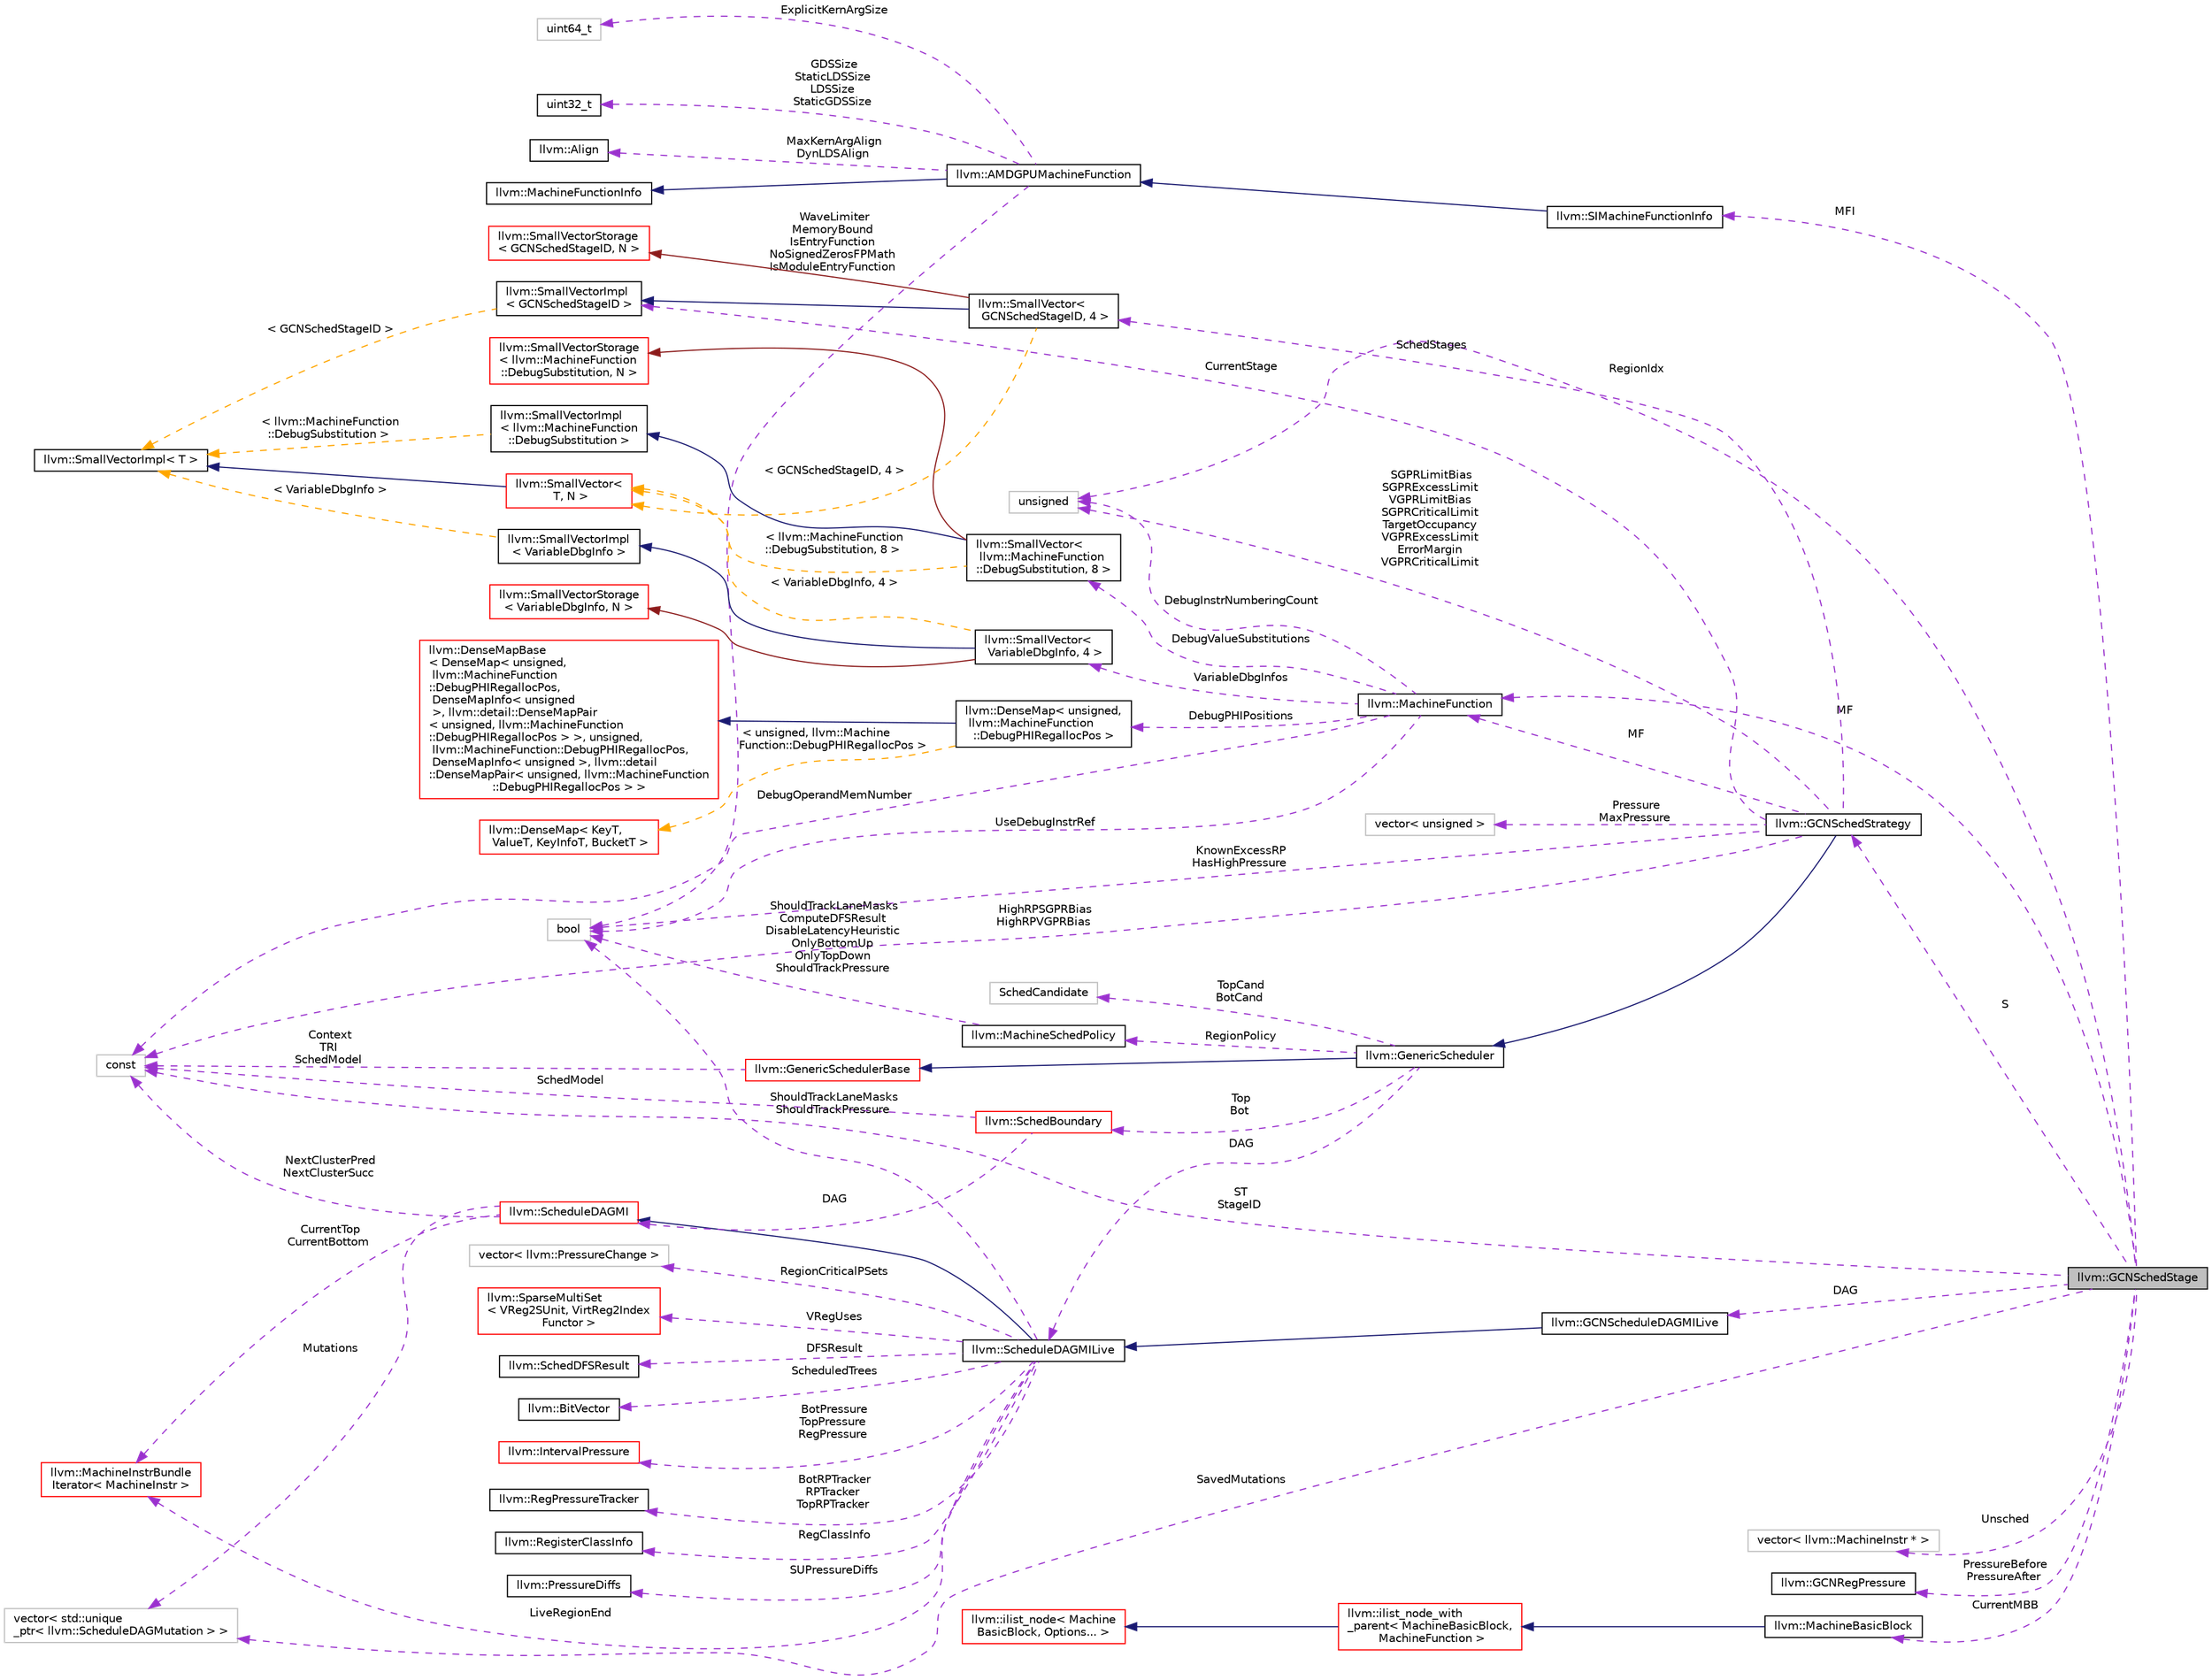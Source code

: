 digraph "llvm::GCNSchedStage"
{
 // LATEX_PDF_SIZE
  bgcolor="transparent";
  edge [fontname="Helvetica",fontsize="10",labelfontname="Helvetica",labelfontsize="10"];
  node [fontname="Helvetica",fontsize="10",shape=record];
  rankdir="LR";
  Node1 [label="llvm::GCNSchedStage",height=0.2,width=0.4,color="black", fillcolor="grey75", style="filled", fontcolor="black",tooltip=" "];
  Node2 -> Node1 [dir="back",color="darkorchid3",fontsize="10",style="dashed",label=" DAG" ,fontname="Helvetica"];
  Node2 [label="llvm::GCNScheduleDAGMILive",height=0.2,width=0.4,color="black",URL="$classllvm_1_1GCNScheduleDAGMILive.html",tooltip=" "];
  Node3 -> Node2 [dir="back",color="midnightblue",fontsize="10",style="solid",fontname="Helvetica"];
  Node3 [label="llvm::ScheduleDAGMILive",height=0.2,width=0.4,color="black",URL="$classllvm_1_1ScheduleDAGMILive.html",tooltip="ScheduleDAGMILive is an implementation of ScheduleDAGInstrs that schedules machine instructions while..."];
  Node4 -> Node3 [dir="back",color="midnightblue",fontsize="10",style="solid",fontname="Helvetica"];
  Node4 [label="llvm::ScheduleDAGMI",height=0.2,width=0.4,color="red",URL="$classllvm_1_1ScheduleDAGMI.html",tooltip="ScheduleDAGMI is an implementation of ScheduleDAGInstrs that simply schedules machine instructions ac..."];
  Node37 -> Node4 [dir="back",color="darkorchid3",fontsize="10",style="dashed",label=" CurrentTop\nCurrentBottom" ,fontname="Helvetica"];
  Node37 [label="llvm::MachineInstrBundle\lIterator\< MachineInstr \>",height=0.2,width=0.4,color="red",URL="$classllvm_1_1MachineInstrBundleIterator.html",tooltip=" "];
  Node74 -> Node4 [dir="back",color="darkorchid3",fontsize="10",style="dashed",label=" Mutations" ,fontname="Helvetica"];
  Node74 [label="vector\< std::unique\l_ptr\< llvm::ScheduleDAGMutation \> \>",height=0.2,width=0.4,color="grey75",tooltip=" "];
  Node23 -> Node4 [dir="back",color="darkorchid3",fontsize="10",style="dashed",label=" NextClusterPred\nNextClusterSucc" ,fontname="Helvetica"];
  Node23 [label="const",height=0.2,width=0.4,color="grey75",tooltip=" "];
  Node80 -> Node3 [dir="back",color="darkorchid3",fontsize="10",style="dashed",label=" BotPressure\nTopPressure\nRegPressure" ,fontname="Helvetica"];
  Node80 [label="llvm::IntervalPressure",height=0.2,width=0.4,color="red",URL="$structllvm_1_1IntervalPressure.html",tooltip="RegisterPressure computed within a region of instructions delimited by TopIdx and BottomIdx."];
  Node87 -> Node3 [dir="back",color="darkorchid3",fontsize="10",style="dashed",label=" BotRPTracker\nRPTracker\nTopRPTracker" ,fontname="Helvetica"];
  Node87 [label="llvm::RegPressureTracker",height=0.2,width=0.4,color="black",URL="$classllvm_1_1RegPressureTracker.html",tooltip="Track the current register pressure at some position in the instruction stream, and remember the high..."];
  Node37 -> Node3 [dir="back",color="darkorchid3",fontsize="10",style="dashed",label=" LiveRegionEnd" ,fontname="Helvetica"];
  Node88 -> Node3 [dir="back",color="darkorchid3",fontsize="10",style="dashed",label=" RegClassInfo" ,fontname="Helvetica"];
  Node88 [label="llvm::RegisterClassInfo",height=0.2,width=0.4,color="black",URL="$classllvm_1_1RegisterClassInfo.html",tooltip=" "];
  Node89 -> Node3 [dir="back",color="darkorchid3",fontsize="10",style="dashed",label=" SUPressureDiffs" ,fontname="Helvetica"];
  Node89 [label="llvm::PressureDiffs",height=0.2,width=0.4,color="black",URL="$classllvm_1_1PressureDiffs.html",tooltip="Array of PressureDiffs."];
  Node22 -> Node3 [dir="back",color="darkorchid3",fontsize="10",style="dashed",label=" ShouldTrackLaneMasks\nShouldTrackPressure" ,fontname="Helvetica"];
  Node22 [label="bool",height=0.2,width=0.4,color="grey75",tooltip=" "];
  Node90 -> Node3 [dir="back",color="darkorchid3",fontsize="10",style="dashed",label=" RegionCriticalPSets" ,fontname="Helvetica"];
  Node90 [label="vector\< llvm::PressureChange \>",height=0.2,width=0.4,color="grey75",tooltip=" "];
  Node71 -> Node3 [dir="back",color="darkorchid3",fontsize="10",style="dashed",label=" VRegUses" ,fontname="Helvetica"];
  Node71 [label="llvm::SparseMultiSet\l\< VReg2SUnit, VirtReg2Index\lFunctor \>",height=0.2,width=0.4,color="red",URL="$classllvm_1_1SparseMultiSet.html",tooltip=" "];
  Node91 -> Node3 [dir="back",color="darkorchid3",fontsize="10",style="dashed",label=" DFSResult" ,fontname="Helvetica"];
  Node91 [label="llvm::SchedDFSResult",height=0.2,width=0.4,color="black",URL="$classllvm_1_1SchedDFSResult.html",tooltip="Compute the values of each DAG node for various metrics during DFS."];
  Node92 -> Node3 [dir="back",color="darkorchid3",fontsize="10",style="dashed",label=" ScheduledTrees" ,fontname="Helvetica"];
  Node92 [label="llvm::BitVector",height=0.2,width=0.4,color="black",URL="$classllvm_1_1BitVector.html",tooltip=" "];
  Node7 -> Node1 [dir="back",color="darkorchid3",fontsize="10",style="dashed",label=" MF" ,fontname="Helvetica"];
  Node7 [label="llvm::MachineFunction",height=0.2,width=0.4,color="black",URL="$classllvm_1_1MachineFunction.html",tooltip=" "];
  Node8 -> Node7 [dir="back",color="darkorchid3",fontsize="10",style="dashed",label=" DebugValueSubstitutions" ,fontname="Helvetica"];
  Node8 [label="llvm::SmallVector\<\l llvm::MachineFunction\l::DebugSubstitution, 8 \>",height=0.2,width=0.4,color="black",URL="$classllvm_1_1SmallVector.html",tooltip=" "];
  Node9 -> Node8 [dir="back",color="midnightblue",fontsize="10",style="solid",fontname="Helvetica"];
  Node9 [label="llvm::SmallVectorImpl\l\< llvm::MachineFunction\l::DebugSubstitution \>",height=0.2,width=0.4,color="black",URL="$classllvm_1_1SmallVectorImpl.html",tooltip=" "];
  Node10 -> Node9 [dir="back",color="orange",fontsize="10",style="dashed",label=" \< llvm::MachineFunction\l::DebugSubstitution \>" ,fontname="Helvetica"];
  Node10 [label="llvm::SmallVectorImpl\< T \>",height=0.2,width=0.4,color="black",URL="$classllvm_1_1SmallVectorImpl.html",tooltip="This class consists of common code factored out of the SmallVector class to reduce code duplication b..."];
  Node11 -> Node8 [dir="back",color="firebrick4",fontsize="10",style="solid",fontname="Helvetica"];
  Node11 [label="llvm::SmallVectorStorage\l\< llvm::MachineFunction\l::DebugSubstitution, N \>",height=0.2,width=0.4,color="red",URL="$structllvm_1_1SmallVectorStorage.html",tooltip=" "];
  Node14 -> Node8 [dir="back",color="orange",fontsize="10",style="dashed",label=" \< llvm::MachineFunction\l::DebugSubstitution, 8 \>" ,fontname="Helvetica"];
  Node14 [label="llvm::SmallVector\<\l T, N \>",height=0.2,width=0.4,color="red",URL="$classllvm_1_1SmallVector.html",tooltip="This is a 'vector' (really, a variable-sized array), optimized for the case when the array is small."];
  Node10 -> Node14 [dir="back",color="midnightblue",fontsize="10",style="solid",fontname="Helvetica"];
  Node16 -> Node7 [dir="back",color="darkorchid3",fontsize="10",style="dashed",label=" DebugPHIPositions" ,fontname="Helvetica"];
  Node16 [label="llvm::DenseMap\< unsigned,\l llvm::MachineFunction\l::DebugPHIRegallocPos \>",height=0.2,width=0.4,color="black",URL="$classllvm_1_1DenseMap.html",tooltip=" "];
  Node17 -> Node16 [dir="back",color="midnightblue",fontsize="10",style="solid",fontname="Helvetica"];
  Node17 [label="llvm::DenseMapBase\l\< DenseMap\< unsigned,\l llvm::MachineFunction\l::DebugPHIRegallocPos,\l DenseMapInfo\< unsigned\l \>, llvm::detail::DenseMapPair\l\< unsigned, llvm::MachineFunction\l::DebugPHIRegallocPos \> \>, unsigned,\l llvm::MachineFunction::DebugPHIRegallocPos,\l DenseMapInfo\< unsigned \>, llvm::detail\l::DenseMapPair\< unsigned, llvm::MachineFunction\l::DebugPHIRegallocPos \> \>",height=0.2,width=0.4,color="red",URL="$classllvm_1_1DenseMapBase.html",tooltip=" "];
  Node20 -> Node16 [dir="back",color="orange",fontsize="10",style="dashed",label=" \< unsigned, llvm::Machine\lFunction::DebugPHIRegallocPos \>" ,fontname="Helvetica"];
  Node20 [label="llvm::DenseMap\< KeyT,\l ValueT, KeyInfoT, BucketT \>",height=0.2,width=0.4,color="red",URL="$classllvm_1_1DenseMap.html",tooltip=" "];
  Node22 -> Node7 [dir="back",color="darkorchid3",fontsize="10",style="dashed",label=" UseDebugInstrRef" ,fontname="Helvetica"];
  Node23 -> Node7 [dir="back",color="darkorchid3",fontsize="10",style="dashed",label=" DebugOperandMemNumber" ,fontname="Helvetica"];
  Node24 -> Node7 [dir="back",color="darkorchid3",fontsize="10",style="dashed",label=" DebugInstrNumberingCount" ,fontname="Helvetica"];
  Node24 [label="unsigned",height=0.2,width=0.4,color="grey75",tooltip=" "];
  Node25 -> Node7 [dir="back",color="darkorchid3",fontsize="10",style="dashed",label=" VariableDbgInfos" ,fontname="Helvetica"];
  Node25 [label="llvm::SmallVector\<\l VariableDbgInfo, 4 \>",height=0.2,width=0.4,color="black",URL="$classllvm_1_1SmallVector.html",tooltip=" "];
  Node26 -> Node25 [dir="back",color="midnightblue",fontsize="10",style="solid",fontname="Helvetica"];
  Node26 [label="llvm::SmallVectorImpl\l\< VariableDbgInfo \>",height=0.2,width=0.4,color="black",URL="$classllvm_1_1SmallVectorImpl.html",tooltip=" "];
  Node10 -> Node26 [dir="back",color="orange",fontsize="10",style="dashed",label=" \< VariableDbgInfo \>" ,fontname="Helvetica"];
  Node27 -> Node25 [dir="back",color="firebrick4",fontsize="10",style="solid",fontname="Helvetica"];
  Node27 [label="llvm::SmallVectorStorage\l\< VariableDbgInfo, N \>",height=0.2,width=0.4,color="red",URL="$structllvm_1_1SmallVectorStorage.html",tooltip=" "];
  Node14 -> Node25 [dir="back",color="orange",fontsize="10",style="dashed",label=" \< VariableDbgInfo, 4 \>" ,fontname="Helvetica"];
  Node93 -> Node1 [dir="back",color="darkorchid3",fontsize="10",style="dashed",label=" S" ,fontname="Helvetica"];
  Node93 [label="llvm::GCNSchedStrategy",height=0.2,width=0.4,color="black",URL="$classllvm_1_1GCNSchedStrategy.html",tooltip="This is a minimal scheduler strategy."];
  Node94 -> Node93 [dir="back",color="midnightblue",fontsize="10",style="solid",fontname="Helvetica"];
  Node94 [label="llvm::GenericScheduler",height=0.2,width=0.4,color="black",URL="$classllvm_1_1GenericScheduler.html",tooltip="GenericScheduler shrinks the unscheduled zone using heuristics to balance the schedule."];
  Node95 -> Node94 [dir="back",color="midnightblue",fontsize="10",style="solid",fontname="Helvetica"];
  Node95 [label="llvm::GenericSchedulerBase",height=0.2,width=0.4,color="red",URL="$classllvm_1_1GenericSchedulerBase.html",tooltip="Base class for GenericScheduler."];
  Node23 -> Node95 [dir="back",color="darkorchid3",fontsize="10",style="dashed",label=" Context\nTRI\nSchedModel" ,fontname="Helvetica"];
  Node101 -> Node94 [dir="back",color="darkorchid3",fontsize="10",style="dashed",label=" RegionPolicy" ,fontname="Helvetica"];
  Node101 [label="llvm::MachineSchedPolicy",height=0.2,width=0.4,color="black",URL="$structllvm_1_1MachineSchedPolicy.html",tooltip="Define a generic scheduling policy for targets that don't provide their own MachineSchedStrategy."];
  Node22 -> Node101 [dir="back",color="darkorchid3",fontsize="10",style="dashed",label=" ShouldTrackLaneMasks\nComputeDFSResult\nDisableLatencyHeuristic\nOnlyBottomUp\nOnlyTopDown\nShouldTrackPressure" ,fontname="Helvetica"];
  Node3 -> Node94 [dir="back",color="darkorchid3",fontsize="10",style="dashed",label=" DAG" ,fontname="Helvetica"];
  Node102 -> Node94 [dir="back",color="darkorchid3",fontsize="10",style="dashed",label=" Top\nBot" ,fontname="Helvetica"];
  Node102 [label="llvm::SchedBoundary",height=0.2,width=0.4,color="red",URL="$classllvm_1_1SchedBoundary.html",tooltip="Each Scheduling boundary is associated with ready queues."];
  Node4 -> Node102 [dir="back",color="darkorchid3",fontsize="10",style="dashed",label=" DAG" ,fontname="Helvetica"];
  Node23 -> Node102 [dir="back",color="darkorchid3",fontsize="10",style="dashed",label=" SchedModel" ,fontname="Helvetica"];
  Node105 -> Node94 [dir="back",color="darkorchid3",fontsize="10",style="dashed",label=" TopCand\nBotCand" ,fontname="Helvetica"];
  Node105 [label="SchedCandidate",height=0.2,width=0.4,color="grey75",tooltip=" "];
  Node106 -> Node93 [dir="back",color="darkorchid3",fontsize="10",style="dashed",label=" SchedStages" ,fontname="Helvetica"];
  Node106 [label="llvm::SmallVector\<\l GCNSchedStageID, 4 \>",height=0.2,width=0.4,color="black",URL="$classllvm_1_1SmallVector.html",tooltip=" "];
  Node107 -> Node106 [dir="back",color="midnightblue",fontsize="10",style="solid",fontname="Helvetica"];
  Node107 [label="llvm::SmallVectorImpl\l\< GCNSchedStageID \>",height=0.2,width=0.4,color="black",URL="$classllvm_1_1SmallVectorImpl.html",tooltip=" "];
  Node10 -> Node107 [dir="back",color="orange",fontsize="10",style="dashed",label=" \< GCNSchedStageID \>" ,fontname="Helvetica"];
  Node108 -> Node106 [dir="back",color="firebrick4",fontsize="10",style="solid",fontname="Helvetica"];
  Node108 [label="llvm::SmallVectorStorage\l\< GCNSchedStageID, N \>",height=0.2,width=0.4,color="red",URL="$structllvm_1_1SmallVectorStorage.html",tooltip=" "];
  Node14 -> Node106 [dir="back",color="orange",fontsize="10",style="dashed",label=" \< GCNSchedStageID, 4 \>" ,fontname="Helvetica"];
  Node7 -> Node93 [dir="back",color="darkorchid3",fontsize="10",style="dashed",label=" MF" ,fontname="Helvetica"];
  Node85 -> Node93 [dir="back",color="darkorchid3",fontsize="10",style="dashed",label=" Pressure\nMaxPressure" ,fontname="Helvetica"];
  Node85 [label="vector\< unsigned \>",height=0.2,width=0.4,color="grey75",tooltip=" "];
  Node22 -> Node93 [dir="back",color="darkorchid3",fontsize="10",style="dashed",label=" KnownExcessRP\nHasHighPressure" ,fontname="Helvetica"];
  Node23 -> Node93 [dir="back",color="darkorchid3",fontsize="10",style="dashed",label=" HighRPSGPRBias\nHighRPVGPRBias" ,fontname="Helvetica"];
  Node107 -> Node93 [dir="back",color="darkorchid3",fontsize="10",style="dashed",label=" CurrentStage" ,fontname="Helvetica"];
  Node24 -> Node93 [dir="back",color="darkorchid3",fontsize="10",style="dashed",label=" SGPRLimitBias\nSGPRExcessLimit\nVGPRLimitBias\nSGPRCriticalLimit\nTargetOccupancy\nVGPRExcessLimit\nErrorMargin\nVGPRCriticalLimit" ,fontname="Helvetica"];
  Node109 -> Node1 [dir="back",color="darkorchid3",fontsize="10",style="dashed",label=" MFI" ,fontname="Helvetica"];
  Node109 [label="llvm::SIMachineFunctionInfo",height=0.2,width=0.4,color="black",URL="$classllvm_1_1SIMachineFunctionInfo.html",tooltip="This class keeps track of the SPI_SP_INPUT_ADDR config register, which tells the hardware which inter..."];
  Node110 -> Node109 [dir="back",color="midnightblue",fontsize="10",style="solid",fontname="Helvetica"];
  Node110 [label="llvm::AMDGPUMachineFunction",height=0.2,width=0.4,color="black",URL="$classllvm_1_1AMDGPUMachineFunction.html",tooltip=" "];
  Node111 -> Node110 [dir="back",color="midnightblue",fontsize="10",style="solid",fontname="Helvetica"];
  Node111 [label="llvm::MachineFunctionInfo",height=0.2,width=0.4,color="black",URL="$structllvm_1_1MachineFunctionInfo.html",tooltip="MachineFunctionInfo - This class can be derived from and used by targets to hold private target-speci..."];
  Node47 -> Node110 [dir="back",color="darkorchid3",fontsize="10",style="dashed",label=" ExplicitKernArgSize" ,fontname="Helvetica"];
  Node47 [label="uint64_t",height=0.2,width=0.4,color="grey75",tooltip=" "];
  Node112 -> Node110 [dir="back",color="darkorchid3",fontsize="10",style="dashed",label=" GDSSize\nStaticLDSSize\nLDSSize\nStaticGDSSize" ,fontname="Helvetica"];
  Node112 [label="uint32_t",height=0.2,width=0.4,color="black",URL="$classuint32__t.html",tooltip=" "];
  Node22 -> Node110 [dir="back",color="darkorchid3",fontsize="10",style="dashed",label=" WaveLimiter\nMemoryBound\nIsEntryFunction\nNoSignedZerosFPMath\nIsModuleEntryFunction" ,fontname="Helvetica"];
  Node113 -> Node110 [dir="back",color="darkorchid3",fontsize="10",style="dashed",label=" MaxKernArgAlign\nDynLDSAlign" ,fontname="Helvetica"];
  Node113 [label="llvm::Align",height=0.2,width=0.4,color="black",URL="$structllvm_1_1Align.html",tooltip="This struct is a compact representation of a valid (non-zero power of two) alignment."];
  Node114 -> Node1 [dir="back",color="darkorchid3",fontsize="10",style="dashed",label=" Unsched" ,fontname="Helvetica"];
  Node114 [label="vector\< llvm::MachineInstr * \>",height=0.2,width=0.4,color="grey75",tooltip=" "];
  Node115 -> Node1 [dir="back",color="darkorchid3",fontsize="10",style="dashed",label=" PressureBefore\nPressureAfter" ,fontname="Helvetica"];
  Node115 [label="llvm::GCNRegPressure",height=0.2,width=0.4,color="black",URL="$structllvm_1_1GCNRegPressure.html",tooltip=" "];
  Node74 -> Node1 [dir="back",color="darkorchid3",fontsize="10",style="dashed",label=" SavedMutations" ,fontname="Helvetica"];
  Node52 -> Node1 [dir="back",color="darkorchid3",fontsize="10",style="dashed",label=" CurrentMBB" ,fontname="Helvetica"];
  Node52 [label="llvm::MachineBasicBlock",height=0.2,width=0.4,color="black",URL="$classllvm_1_1MachineBasicBlock.html",tooltip=" "];
  Node53 -> Node52 [dir="back",color="midnightblue",fontsize="10",style="solid",fontname="Helvetica"];
  Node53 [label="llvm::ilist_node_with\l_parent\< MachineBasicBlock,\l MachineFunction \>",height=0.2,width=0.4,color="red",URL="$classllvm_1_1ilist__node__with__parent.html",tooltip=" "];
  Node54 -> Node53 [dir="back",color="midnightblue",fontsize="10",style="solid",fontname="Helvetica"];
  Node54 [label="llvm::ilist_node\< Machine\lBasicBlock, Options... \>",height=0.2,width=0.4,color="red",URL="$classllvm_1_1ilist__node.html",tooltip=" "];
  Node24 -> Node1 [dir="back",color="darkorchid3",fontsize="10",style="dashed",label=" RegionIdx" ,fontname="Helvetica"];
  Node23 -> Node1 [dir="back",color="darkorchid3",fontsize="10",style="dashed",label=" ST\nStageID" ,fontname="Helvetica"];
}
